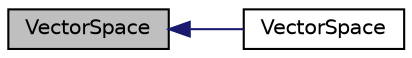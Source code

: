 digraph "VectorSpace"
{
  bgcolor="transparent";
  edge [fontname="Helvetica",fontsize="10",labelfontname="Helvetica",labelfontsize="10"];
  node [fontname="Helvetica",fontsize="10",shape=record];
  rankdir="LR";
  Node1 [label="VectorSpace",height=0.2,width=0.4,color="black", fillcolor="grey75", style="filled", fontcolor="black"];
  Node1 -> Node2 [dir="back",color="midnightblue",fontsize="10",style="solid",fontname="Helvetica"];
  Node2 [label="VectorSpace",height=0.2,width=0.4,color="black",URL="$a02905.html#a7dbea64d3c08e61b97dff644e3d0880f",tooltip="Construct initialized to zero. "];
}
